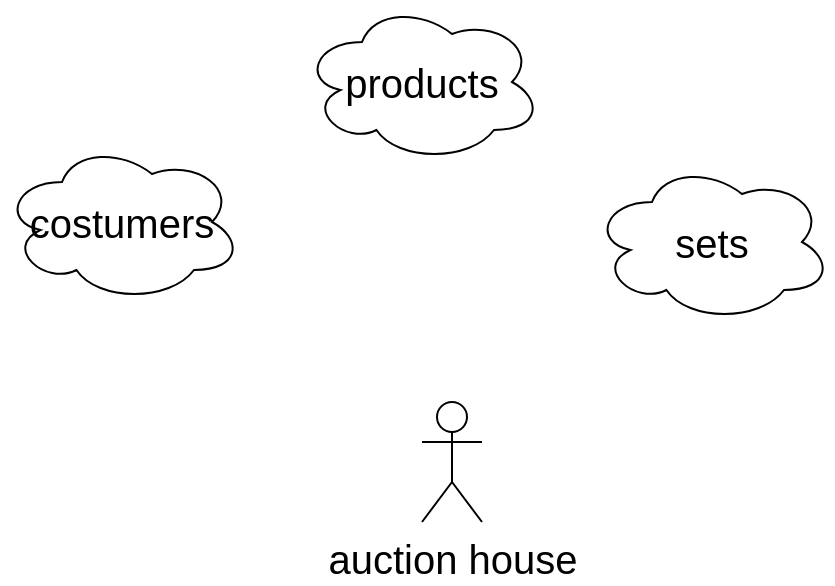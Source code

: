 <mxfile>
    <diagram id="ZfjnyQzhTISb4Hxpcegb" name="Page-1">
        <mxGraphModel dx="1356" dy="706" grid="1" gridSize="10" guides="1" tooltips="1" connect="1" arrows="1" fold="1" page="1" pageScale="1" pageWidth="1169" pageHeight="827" math="0" shadow="0">
            <root>
                <mxCell id="0"/>
                <mxCell id="1" parent="0"/>
                <mxCell id="2" value="&lt;font face=&quot;Helvetica&quot;&gt;auction house&lt;/font&gt;" style="shape=umlActor;verticalLabelPosition=bottom;verticalAlign=top;html=1;outlineConnect=0;sketch=0;hachureGap=4;fontFamily=Architects Daughter;fontSource=https%3A%2F%2Ffonts.googleapis.com%2Fcss%3Ffamily%3DArchitects%2BDaughter;fontSize=20;" vertex="1" parent="1">
                    <mxGeometry x="500" y="320" width="30" height="60" as="geometry"/>
                </mxCell>
                <mxCell id="5" value="costumers" style="ellipse;shape=cloud;whiteSpace=wrap;html=1;sketch=0;hachureGap=4;fontFamily=Helvetica;fontSize=20;" vertex="1" parent="1">
                    <mxGeometry x="290" y="190" width="120" height="80" as="geometry"/>
                </mxCell>
                <mxCell id="6" value="products" style="ellipse;shape=cloud;whiteSpace=wrap;html=1;sketch=0;hachureGap=4;fontFamily=Helvetica;fontSize=20;" vertex="1" parent="1">
                    <mxGeometry x="440" y="120" width="120" height="80" as="geometry"/>
                </mxCell>
                <mxCell id="7" value="sets" style="ellipse;shape=cloud;whiteSpace=wrap;html=1;sketch=0;hachureGap=4;fontFamily=Helvetica;fontSize=20;" vertex="1" parent="1">
                    <mxGeometry x="585" y="200" width="120" height="80" as="geometry"/>
                </mxCell>
            </root>
        </mxGraphModel>
    </diagram>
    <diagram name="Page-2" id="SME5IUtqMUXnR7aC6qNn">
        <mxGraphModel dx="2260" dy="1177" grid="1" gridSize="10" guides="1" tooltips="1" connect="1" arrows="1" fold="1" page="1" pageScale="1" pageWidth="1169" pageHeight="827" math="0" shadow="0">
            <root>
                <mxCell id="RscphuCKY3G0OUJsY7J--0"/>
                <mxCell id="RscphuCKY3G0OUJsY7J--1" parent="RscphuCKY3G0OUJsY7J--0"/>
                <mxCell id="RscphuCKY3G0OUJsY7J--21" value="" style="edgeStyle=none;curved=1;rounded=0;sketch=0;hachureGap=4;orthogonalLoop=1;jettySize=auto;html=1;fontFamily=Helvetica;fontSize=16;endArrow=none;endFill=0;startSize=14;endSize=14;sourcePerimeterSpacing=8;targetPerimeterSpacing=8;" edge="1" parent="RscphuCKY3G0OUJsY7J--1" source="RscphuCKY3G0OUJsY7J--6" target="RscphuCKY3G0OUJsY7J--16">
                    <mxGeometry relative="1" as="geometry"/>
                </mxCell>
                <mxCell id="RscphuCKY3G0OUJsY7J--25" style="edgeStyle=none;curved=1;rounded=0;sketch=0;hachureGap=4;orthogonalLoop=1;jettySize=auto;html=1;exitX=1;exitY=0.5;exitDx=0;exitDy=0;fontFamily=Helvetica;fontSize=16;endArrow=none;endFill=0;startSize=14;endSize=14;sourcePerimeterSpacing=8;targetPerimeterSpacing=8;" edge="1" parent="RscphuCKY3G0OUJsY7J--1" source="RscphuCKY3G0OUJsY7J--6" target="RscphuCKY3G0OUJsY7J--24">
                    <mxGeometry relative="1" as="geometry"/>
                </mxCell>
                <mxCell id="RscphuCKY3G0OUJsY7J--6" value="Products" style="rounded=1;whiteSpace=wrap;html=1;sketch=0;hachureGap=4;fontFamily=Helvetica;fontSize=20;" vertex="1" parent="RscphuCKY3G0OUJsY7J--1">
                    <mxGeometry x="890" y="384" width="120" height="60" as="geometry"/>
                </mxCell>
                <mxCell id="RscphuCKY3G0OUJsY7J--38" style="edgeStyle=none;curved=1;rounded=0;sketch=0;hachureGap=4;orthogonalLoop=1;jettySize=auto;html=1;exitX=1;exitY=0.5;exitDx=0;exitDy=0;fontFamily=Helvetica;fontSize=16;endArrow=none;endFill=0;startSize=14;endSize=14;sourcePerimeterSpacing=8;targetPerimeterSpacing=8;" edge="1" parent="RscphuCKY3G0OUJsY7J--1" source="RscphuCKY3G0OUJsY7J--7" target="RscphuCKY3G0OUJsY7J--34">
                    <mxGeometry relative="1" as="geometry"/>
                </mxCell>
                <mxCell id="RscphuCKY3G0OUJsY7J--7" value="costumers" style="rounded=1;whiteSpace=wrap;html=1;sketch=0;hachureGap=4;fontFamily=Helvetica;fontSize=20;" vertex="1" parent="RscphuCKY3G0OUJsY7J--1">
                    <mxGeometry x="100" y="380" width="120" height="60" as="geometry"/>
                </mxCell>
                <mxCell id="RscphuCKY3G0OUJsY7J--37" style="edgeStyle=none;curved=1;rounded=0;sketch=0;hachureGap=4;orthogonalLoop=1;jettySize=auto;html=1;exitX=1;exitY=0.75;exitDx=0;exitDy=0;fontFamily=Helvetica;fontSize=16;endArrow=none;endFill=0;startSize=14;endSize=14;sourcePerimeterSpacing=8;targetPerimeterSpacing=8;" edge="1" parent="RscphuCKY3G0OUJsY7J--1" source="RscphuCKY3G0OUJsY7J--8">
                    <mxGeometry relative="1" as="geometry">
                        <mxPoint x="582.0" y="413.0" as="targetPoint"/>
                    </mxGeometry>
                </mxCell>
                <mxCell id="RscphuCKY3G0OUJsY7J--40" style="edgeStyle=none;curved=1;rounded=0;sketch=0;hachureGap=4;orthogonalLoop=1;jettySize=auto;html=1;exitX=1;exitY=0.5;exitDx=0;exitDy=0;fontFamily=Helvetica;fontSize=16;endArrow=none;endFill=0;startSize=14;endSize=14;sourcePerimeterSpacing=8;targetPerimeterSpacing=8;" edge="1" parent="RscphuCKY3G0OUJsY7J--1" source="RscphuCKY3G0OUJsY7J--8" target="RscphuCKY3G0OUJsY7J--24">
                    <mxGeometry relative="1" as="geometry"/>
                </mxCell>
                <mxCell id="RscphuCKY3G0OUJsY7J--8" value="sets" style="rounded=1;whiteSpace=wrap;html=1;sketch=0;hachureGap=4;fontFamily=Helvetica;fontSize=20;" vertex="1" parent="RscphuCKY3G0OUJsY7J--1">
                    <mxGeometry x="510" y="380" width="120" height="60" as="geometry"/>
                </mxCell>
                <mxCell id="RscphuCKY3G0OUJsY7J--27" style="edgeStyle=none;curved=1;rounded=0;sketch=0;hachureGap=4;orthogonalLoop=1;jettySize=auto;html=1;exitX=0.5;exitY=1;exitDx=0;exitDy=0;entryX=0.13;entryY=0.044;entryDx=0;entryDy=0;entryPerimeter=0;fontFamily=Helvetica;fontSize=16;endArrow=none;endFill=0;startSize=14;endSize=14;sourcePerimeterSpacing=8;targetPerimeterSpacing=8;" edge="1" parent="RscphuCKY3G0OUJsY7J--1" source="RscphuCKY3G0OUJsY7J--9" target="RscphuCKY3G0OUJsY7J--8">
                    <mxGeometry relative="1" as="geometry"/>
                </mxCell>
                <mxCell id="RscphuCKY3G0OUJsY7J--28" style="edgeStyle=none;curved=1;rounded=0;sketch=0;hachureGap=4;orthogonalLoop=1;jettySize=auto;html=1;exitX=0.5;exitY=1;exitDx=0;exitDy=0;entryX=0.25;entryY=0;entryDx=0;entryDy=0;fontFamily=Helvetica;fontSize=16;endArrow=none;endFill=0;startSize=14;endSize=14;sourcePerimeterSpacing=8;targetPerimeterSpacing=8;" edge="1" parent="RscphuCKY3G0OUJsY7J--1" source="RscphuCKY3G0OUJsY7J--10" target="RscphuCKY3G0OUJsY7J--8">
                    <mxGeometry relative="1" as="geometry"/>
                </mxCell>
                <mxCell id="RscphuCKY3G0OUJsY7J--10" value="&lt;font style=&quot;font-size: 16px&quot;&gt;catalog_num&lt;/font&gt;" style="ellipse;whiteSpace=wrap;html=1;sketch=0;hachureGap=4;fontFamily=Helvetica;fontSize=20;" vertex="1" parent="RscphuCKY3G0OUJsY7J--1">
                    <mxGeometry x="440" y="230" width="110" height="40" as="geometry"/>
                </mxCell>
                <mxCell id="RscphuCKY3G0OUJsY7J--32" style="edgeStyle=none;curved=1;rounded=0;sketch=0;hachureGap=4;orthogonalLoop=1;jettySize=auto;html=1;exitX=0;exitY=1;exitDx=0;exitDy=0;fontFamily=Helvetica;fontSize=16;endArrow=none;endFill=0;startSize=14;endSize=14;sourcePerimeterSpacing=8;targetPerimeterSpacing=8;" edge="1" parent="RscphuCKY3G0OUJsY7J--1" source="RscphuCKY3G0OUJsY7J--11" target="RscphuCKY3G0OUJsY7J--8">
                    <mxGeometry relative="1" as="geometry"/>
                </mxCell>
                <mxCell id="RscphuCKY3G0OUJsY7J--11" value="&lt;font style=&quot;font-size: 16px&quot;&gt;start_price&lt;/font&gt;" style="ellipse;whiteSpace=wrap;html=1;sketch=0;hachureGap=4;fontFamily=Helvetica;fontSize=20;" vertex="1" parent="RscphuCKY3G0OUJsY7J--1">
                    <mxGeometry x="650" y="250" width="90" height="40" as="geometry"/>
                </mxCell>
                <mxCell id="RscphuCKY3G0OUJsY7J--29" style="edgeStyle=none;curved=1;rounded=0;sketch=0;hachureGap=4;orthogonalLoop=1;jettySize=auto;html=1;exitX=0;exitY=1;exitDx=0;exitDy=0;entryX=1;entryY=0.5;entryDx=0;entryDy=0;fontFamily=Helvetica;fontSize=16;endArrow=none;endFill=0;startSize=14;endSize=14;sourcePerimeterSpacing=8;targetPerimeterSpacing=8;" edge="1" parent="RscphuCKY3G0OUJsY7J--1" source="RscphuCKY3G0OUJsY7J--12" target="RscphuCKY3G0OUJsY7J--8">
                    <mxGeometry relative="1" as="geometry"/>
                </mxCell>
                <mxCell id="RscphuCKY3G0OUJsY7J--12" value="&lt;font style=&quot;font-size: 16px&quot;&gt;highest_bid&lt;/font&gt;&lt;span style=&quot;color: rgba(0 , 0 , 0 , 0) ; font-family: monospace ; font-size: 0px&quot;&gt;%3CmxGraphModel%3E%3Croot%3E%3CmxCell%20id%3D%220%22%2F%3E%3CmxCell%20id%3D%221%22%20parent%3D%220%22%2F%3E%3CmxCell%20id%3D%222%22%20value%3D%22%26lt%3Bfont%20style%3D%26quot%3Bfont-size%3A%2016px%26quot%3B%26gt%3Bset_id%26lt%3B%2Ffont%26gt%3B%22%20style%3D%22ellipse%3BwhiteSpace%3Dwrap%3Bhtml%3D1%3Bsketch%3D0%3BhachureGap%3D4%3BfontFamily%3DHelvetica%3BfontSize%3D20%3B%22%20vertex%3D%221%22%20parent%3D%221%22%3E%3CmxGeometry%20x%3D%22680%22%20y%3D%2270%22%20width%3D%2290%22%20height%3D%2240%22%20as%3D%22geometry%22%2F%3E%3C%2FmxCell%3E%3C%2Froot%3E%3C%2FmxGraphModel%3E&lt;/span&gt;" style="ellipse;whiteSpace=wrap;html=1;sketch=0;hachureGap=4;fontFamily=Helvetica;fontSize=20;" vertex="1" parent="RscphuCKY3G0OUJsY7J--1">
                    <mxGeometry x="660" y="310" width="90" height="40" as="geometry"/>
                </mxCell>
                <mxCell id="RscphuCKY3G0OUJsY7J--33" style="edgeStyle=none;curved=1;rounded=0;sketch=0;hachureGap=4;orthogonalLoop=1;jettySize=auto;html=1;exitX=0;exitY=0;exitDx=0;exitDy=0;entryX=0.5;entryY=0;entryDx=0;entryDy=0;fontFamily=Helvetica;fontSize=16;endArrow=none;endFill=0;startSize=14;endSize=14;sourcePerimeterSpacing=8;targetPerimeterSpacing=8;" edge="1" parent="RscphuCKY3G0OUJsY7J--1" source="RscphuCKY3G0OUJsY7J--13" target="RscphuCKY3G0OUJsY7J--8">
                    <mxGeometry relative="1" as="geometry"/>
                </mxCell>
                <mxCell id="RscphuCKY3G0OUJsY7J--13" value="&lt;font style=&quot;font-size: 16px&quot;&gt;remain_time&lt;/font&gt;" style="ellipse;whiteSpace=wrap;html=1;sketch=0;hachureGap=4;fontFamily=Helvetica;fontSize=20;" vertex="1" parent="RscphuCKY3G0OUJsY7J--1">
                    <mxGeometry x="570" y="220" width="90" height="40" as="geometry"/>
                </mxCell>
                <mxCell id="RscphuCKY3G0OUJsY7J--22" style="edgeStyle=none;curved=1;rounded=0;sketch=0;hachureGap=4;orthogonalLoop=1;jettySize=auto;html=1;exitX=0.5;exitY=1;exitDx=0;exitDy=0;fontFamily=Helvetica;fontSize=16;endArrow=none;endFill=0;startSize=14;endSize=14;sourcePerimeterSpacing=8;targetPerimeterSpacing=8;" edge="1" parent="RscphuCKY3G0OUJsY7J--1" source="RscphuCKY3G0OUJsY7J--14" target="RscphuCKY3G0OUJsY7J--6">
                    <mxGeometry relative="1" as="geometry"/>
                </mxCell>
                <mxCell id="RscphuCKY3G0OUJsY7J--14" value="&lt;font style=&quot;font-size: 16px&quot;&gt;product_id&lt;/font&gt;" style="ellipse;whiteSpace=wrap;html=1;sketch=0;hachureGap=4;fontFamily=Helvetica;fontSize=20;" vertex="1" parent="RscphuCKY3G0OUJsY7J--1">
                    <mxGeometry x="780" y="140" width="90" height="40" as="geometry"/>
                </mxCell>
                <mxCell id="RscphuCKY3G0OUJsY7J--23" style="edgeStyle=none;curved=1;rounded=0;sketch=0;hachureGap=4;orthogonalLoop=1;jettySize=auto;html=1;exitX=0.5;exitY=1;exitDx=0;exitDy=0;fontFamily=Helvetica;fontSize=16;endArrow=none;endFill=0;startSize=14;endSize=14;sourcePerimeterSpacing=8;targetPerimeterSpacing=8;" edge="1" parent="RscphuCKY3G0OUJsY7J--1" source="RscphuCKY3G0OUJsY7J--15" target="RscphuCKY3G0OUJsY7J--6">
                    <mxGeometry relative="1" as="geometry"/>
                </mxCell>
                <mxCell id="RscphuCKY3G0OUJsY7J--15" value="&lt;font style=&quot;font-size: 16px&quot;&gt;code&lt;/font&gt;" style="ellipse;whiteSpace=wrap;html=1;sketch=0;hachureGap=4;fontFamily=Helvetica;fontSize=20;" vertex="1" parent="RscphuCKY3G0OUJsY7J--1">
                    <mxGeometry x="1010" y="210" width="90" height="40" as="geometry"/>
                </mxCell>
                <mxCell id="RscphuCKY3G0OUJsY7J--16" value="&lt;font style=&quot;font-size: 16px&quot;&gt;photo&lt;/font&gt;" style="ellipse;whiteSpace=wrap;html=1;sketch=0;hachureGap=4;fontFamily=Helvetica;fontSize=20;" vertex="1" parent="RscphuCKY3G0OUJsY7J--1">
                    <mxGeometry x="860" y="200" width="90" height="40" as="geometry"/>
                </mxCell>
                <mxCell id="RscphuCKY3G0OUJsY7J--20" style="edgeStyle=none;curved=1;rounded=0;sketch=0;hachureGap=4;orthogonalLoop=1;jettySize=auto;html=1;exitX=0;exitY=1;exitDx=0;exitDy=0;fontFamily=Helvetica;fontSize=16;endArrow=none;startSize=14;endSize=14;sourcePerimeterSpacing=8;targetPerimeterSpacing=8;endFill=0;" edge="1" parent="RscphuCKY3G0OUJsY7J--1" source="RscphuCKY3G0OUJsY7J--17" target="RscphuCKY3G0OUJsY7J--6">
                    <mxGeometry relative="1" as="geometry"/>
                </mxCell>
                <mxCell id="RscphuCKY3G0OUJsY7J--17" value="&lt;font style=&quot;font-size: 16px&quot;&gt;description&lt;/font&gt;" style="ellipse;whiteSpace=wrap;html=1;sketch=0;hachureGap=4;fontFamily=Helvetica;fontSize=20;" vertex="1" parent="RscphuCKY3G0OUJsY7J--1">
                    <mxGeometry x="940" y="240" width="90" height="40" as="geometry"/>
                </mxCell>
                <mxCell id="RscphuCKY3G0OUJsY7J--24" value="contain" style="rhombus;whiteSpace=wrap;html=1;sketch=0;hachureGap=4;fontFamily=Helvetica;fontSize=16;" vertex="1" parent="RscphuCKY3G0OUJsY7J--1">
                    <mxGeometry x="740" y="370" width="80" height="80" as="geometry"/>
                </mxCell>
                <mxCell id="RscphuCKY3G0OUJsY7J--31" style="edgeStyle=none;curved=1;rounded=0;sketch=0;hachureGap=4;orthogonalLoop=1;jettySize=auto;html=1;exitX=1;exitY=0;exitDx=0;exitDy=0;fontFamily=Helvetica;fontSize=16;endArrow=none;endFill=0;startSize=14;endSize=14;sourcePerimeterSpacing=8;targetPerimeterSpacing=8;" edge="1" parent="RscphuCKY3G0OUJsY7J--1" source="RscphuCKY3G0OUJsY7J--30" target="RscphuCKY3G0OUJsY7J--6">
                    <mxGeometry relative="1" as="geometry"/>
                </mxCell>
                <mxCell id="RscphuCKY3G0OUJsY7J--30" value="&lt;font style=&quot;font-size: 16px&quot;&gt;fk_set_id&lt;/font&gt;" style="ellipse;whiteSpace=wrap;html=1;sketch=0;hachureGap=4;fontFamily=Helvetica;fontSize=20;" vertex="1" parent="RscphuCKY3G0OUJsY7J--1">
                    <mxGeometry x="770" y="260" width="90" height="40" as="geometry"/>
                </mxCell>
                <mxCell id="RscphuCKY3G0OUJsY7J--39" style="edgeStyle=none;curved=1;rounded=0;sketch=0;hachureGap=4;orthogonalLoop=1;jettySize=auto;html=1;exitX=1;exitY=0.5;exitDx=0;exitDy=0;fontFamily=Helvetica;fontSize=16;endArrow=none;endFill=0;startSize=14;endSize=14;sourcePerimeterSpacing=8;targetPerimeterSpacing=8;" edge="1" parent="RscphuCKY3G0OUJsY7J--1" source="RscphuCKY3G0OUJsY7J--34" target="RscphuCKY3G0OUJsY7J--8">
                    <mxGeometry relative="1" as="geometry"/>
                </mxCell>
                <mxCell id="RscphuCKY3G0OUJsY7J--34" value="bid" style="rhombus;whiteSpace=wrap;html=1;sketch=0;hachureGap=4;fontFamily=Helvetica;fontSize=16;" vertex="1" parent="RscphuCKY3G0OUJsY7J--1">
                    <mxGeometry x="300" y="370" width="80" height="80" as="geometry"/>
                </mxCell>
                <mxCell id="RscphuCKY3G0OUJsY7J--9" value="&lt;font style=&quot;font-size: 16px&quot;&gt;set_id&lt;/font&gt;" style="ellipse;whiteSpace=wrap;html=1;sketch=0;hachureGap=4;fontFamily=Helvetica;fontSize=20;" vertex="1" parent="RscphuCKY3G0OUJsY7J--1">
                    <mxGeometry x="410" y="280" width="90" height="40" as="geometry"/>
                </mxCell>
                <mxCell id="RscphuCKY3G0OUJsY7J--46" style="edgeStyle=none;curved=1;rounded=0;sketch=0;hachureGap=4;orthogonalLoop=1;jettySize=auto;html=1;exitX=0.5;exitY=1;exitDx=0;exitDy=0;entryX=0;entryY=0.25;entryDx=0;entryDy=0;fontFamily=Helvetica;fontSize=16;endArrow=none;endFill=0;startSize=14;endSize=14;sourcePerimeterSpacing=8;targetPerimeterSpacing=8;" edge="1" parent="RscphuCKY3G0OUJsY7J--1" source="RscphuCKY3G0OUJsY7J--41" target="RscphuCKY3G0OUJsY7J--7">
                    <mxGeometry relative="1" as="geometry"/>
                </mxCell>
                <mxCell id="RscphuCKY3G0OUJsY7J--41" value="&lt;font style=&quot;font-size: 16px&quot;&gt;user_name&lt;/font&gt;" style="ellipse;whiteSpace=wrap;html=1;sketch=0;hachureGap=4;fontFamily=Helvetica;fontSize=20;" vertex="1" parent="RscphuCKY3G0OUJsY7J--1">
                    <mxGeometry x="10" y="280" width="90" height="40" as="geometry"/>
                </mxCell>
                <mxCell id="RscphuCKY3G0OUJsY7J--49" style="edgeStyle=none;curved=1;rounded=0;sketch=0;hachureGap=4;orthogonalLoop=1;jettySize=auto;html=1;exitX=0.5;exitY=1;exitDx=0;exitDy=0;fontFamily=Helvetica;fontSize=16;endArrow=none;endFill=0;startSize=14;endSize=14;sourcePerimeterSpacing=8;targetPerimeterSpacing=8;" edge="1" parent="RscphuCKY3G0OUJsY7J--1" source="RscphuCKY3G0OUJsY7J--42" target="RscphuCKY3G0OUJsY7J--7">
                    <mxGeometry relative="1" as="geometry"/>
                </mxCell>
                <mxCell id="RscphuCKY3G0OUJsY7J--42" value="&lt;font style=&quot;font-size: 16px&quot;&gt;password&lt;/font&gt;" style="ellipse;whiteSpace=wrap;html=1;sketch=0;hachureGap=4;fontFamily=Helvetica;fontSize=20;" vertex="1" parent="RscphuCKY3G0OUJsY7J--1">
                    <mxGeometry x="230" y="270" width="90" height="40" as="geometry"/>
                </mxCell>
                <mxCell id="RscphuCKY3G0OUJsY7J--47" style="edgeStyle=none;curved=1;rounded=0;sketch=0;hachureGap=4;orthogonalLoop=1;jettySize=auto;html=1;exitX=0.5;exitY=1;exitDx=0;exitDy=0;fontFamily=Helvetica;fontSize=16;endArrow=none;endFill=0;startSize=14;endSize=14;sourcePerimeterSpacing=8;targetPerimeterSpacing=8;" edge="1" parent="RscphuCKY3G0OUJsY7J--1" source="RscphuCKY3G0OUJsY7J--43" target="RscphuCKY3G0OUJsY7J--7">
                    <mxGeometry relative="1" as="geometry"/>
                </mxCell>
                <mxCell id="RscphuCKY3G0OUJsY7J--43" value="&lt;font style=&quot;font-size: 16px&quot;&gt;full_name&lt;/font&gt;" style="ellipse;whiteSpace=wrap;html=1;sketch=0;hachureGap=4;fontFamily=Helvetica;fontSize=20;" vertex="1" parent="RscphuCKY3G0OUJsY7J--1">
                    <mxGeometry x="70" y="210" width="90" height="40" as="geometry"/>
                </mxCell>
                <mxCell id="RscphuCKY3G0OUJsY7J--48" style="edgeStyle=none;curved=1;rounded=0;sketch=0;hachureGap=4;orthogonalLoop=1;jettySize=auto;html=1;exitX=0.5;exitY=1;exitDx=0;exitDy=0;fontFamily=Helvetica;fontSize=16;endArrow=none;endFill=0;startSize=14;endSize=14;sourcePerimeterSpacing=8;targetPerimeterSpacing=8;" edge="1" parent="RscphuCKY3G0OUJsY7J--1" source="RscphuCKY3G0OUJsY7J--44" target="RscphuCKY3G0OUJsY7J--7">
                    <mxGeometry relative="1" as="geometry"/>
                </mxCell>
                <mxCell id="RscphuCKY3G0OUJsY7J--44" value="&lt;font style=&quot;font-size: 16px&quot;&gt;email&lt;/font&gt;" style="ellipse;whiteSpace=wrap;html=1;sketch=0;hachureGap=4;fontFamily=Helvetica;fontSize=20;" vertex="1" parent="RscphuCKY3G0OUJsY7J--1">
                    <mxGeometry x="180" y="180" width="90" height="40" as="geometry"/>
                </mxCell>
                <mxCell id="RscphuCKY3G0OUJsY7J--52" style="edgeStyle=none;curved=1;rounded=0;sketch=0;hachureGap=4;orthogonalLoop=1;jettySize=auto;html=1;exitX=0.5;exitY=0;exitDx=0;exitDy=0;entryX=0.35;entryY=0.856;entryDx=0;entryDy=0;entryPerimeter=0;fontFamily=Helvetica;fontSize=16;endArrow=none;endFill=0;startSize=14;endSize=14;sourcePerimeterSpacing=8;targetPerimeterSpacing=8;" edge="1" parent="RscphuCKY3G0OUJsY7J--1" source="RscphuCKY3G0OUJsY7J--50" target="RscphuCKY3G0OUJsY7J--34">
                    <mxGeometry relative="1" as="geometry"/>
                </mxCell>
                <mxCell id="RscphuCKY3G0OUJsY7J--50" value="&lt;font style=&quot;font-size: 16px&quot;&gt;time&lt;/font&gt;" style="ellipse;whiteSpace=wrap;html=1;sketch=0;hachureGap=4;fontFamily=Helvetica;fontSize=20;" vertex="1" parent="RscphuCKY3G0OUJsY7J--1">
                    <mxGeometry x="210" y="530" width="90" height="40" as="geometry"/>
                </mxCell>
                <mxCell id="RscphuCKY3G0OUJsY7J--53" style="edgeStyle=none;curved=1;rounded=0;sketch=0;hachureGap=4;orthogonalLoop=1;jettySize=auto;html=1;exitX=0;exitY=0;exitDx=0;exitDy=0;entryX=0.65;entryY=0.894;entryDx=0;entryDy=0;entryPerimeter=0;fontFamily=Helvetica;fontSize=16;endArrow=none;endFill=0;startSize=14;endSize=14;sourcePerimeterSpacing=8;targetPerimeterSpacing=8;" edge="1" parent="RscphuCKY3G0OUJsY7J--1" source="RscphuCKY3G0OUJsY7J--51" target="RscphuCKY3G0OUJsY7J--34">
                    <mxGeometry relative="1" as="geometry"/>
                </mxCell>
                <mxCell id="RscphuCKY3G0OUJsY7J--51" value="&lt;font style=&quot;font-size: 16px&quot;&gt;amout&lt;/font&gt;" style="ellipse;whiteSpace=wrap;html=1;sketch=0;hachureGap=4;fontFamily=Helvetica;fontSize=20;" vertex="1" parent="RscphuCKY3G0OUJsY7J--1">
                    <mxGeometry x="350" y="590" width="90" height="40" as="geometry"/>
                </mxCell>
                <mxCell id="RscphuCKY3G0OUJsY7J--55" style="edgeStyle=none;curved=1;rounded=0;sketch=0;hachureGap=4;orthogonalLoop=1;jettySize=auto;html=1;exitX=0;exitY=0;exitDx=0;exitDy=0;entryX=1;entryY=1;entryDx=0;entryDy=0;fontFamily=Helvetica;fontSize=16;endArrow=none;endFill=0;startSize=14;endSize=14;sourcePerimeterSpacing=8;targetPerimeterSpacing=8;" edge="1" parent="RscphuCKY3G0OUJsY7J--1" source="RscphuCKY3G0OUJsY7J--54" target="RscphuCKY3G0OUJsY7J--34">
                    <mxGeometry relative="1" as="geometry"/>
                </mxCell>
                <mxCell id="RscphuCKY3G0OUJsY7J--54" value="&lt;font style=&quot;font-size: 16px&quot;&gt;date&lt;/font&gt;" style="ellipse;whiteSpace=wrap;html=1;sketch=0;hachureGap=4;fontFamily=Helvetica;fontSize=20;" vertex="1" parent="RscphuCKY3G0OUJsY7J--1">
                    <mxGeometry x="380" y="520" width="90" height="40" as="geometry"/>
                </mxCell>
                <mxCell id="OSvBTsWxMSVRVuEVbi9e-2" style="edgeStyle=none;curved=1;rounded=0;sketch=0;hachureGap=4;orthogonalLoop=1;jettySize=auto;html=1;exitX=0.5;exitY=0;exitDx=0;exitDy=0;entryX=0.5;entryY=1;entryDx=0;entryDy=0;fontFamily=Helvetica;fontSize=16;endArrow=none;endFill=0;startSize=14;endSize=14;sourcePerimeterSpacing=8;targetPerimeterSpacing=8;" edge="1" parent="RscphuCKY3G0OUJsY7J--1" source="OSvBTsWxMSVRVuEVbi9e-1" target="RscphuCKY3G0OUJsY7J--34">
                    <mxGeometry relative="1" as="geometry"/>
                </mxCell>
                <mxCell id="OSvBTsWxMSVRVuEVbi9e-1" value="&lt;font style=&quot;font-size: 16px&quot;&gt;fk_user_name&lt;/font&gt;" style="ellipse;whiteSpace=wrap;html=1;sketch=0;hachureGap=4;fontFamily=Helvetica;fontSize=20;" vertex="1" parent="RscphuCKY3G0OUJsY7J--1">
                    <mxGeometry x="230" y="590" width="120" height="50" as="geometry"/>
                </mxCell>
                <mxCell id="9xrygOpK9L4VDNy8X5oo-1" style="edgeStyle=none;curved=1;rounded=0;sketch=0;hachureGap=4;orthogonalLoop=1;jettySize=auto;html=1;exitX=0;exitY=0;exitDx=0;exitDy=0;entryX=1;entryY=1;entryDx=0;entryDy=0;fontFamily=Helvetica;fontSize=16;endArrow=none;endFill=0;startSize=14;endSize=14;sourcePerimeterSpacing=8;targetPerimeterSpacing=8;" edge="1" parent="RscphuCKY3G0OUJsY7J--1" source="9xrygOpK9L4VDNy8X5oo-0" target="RscphuCKY3G0OUJsY7J--34">
                    <mxGeometry relative="1" as="geometry"/>
                </mxCell>
                <mxCell id="9xrygOpK9L4VDNy8X5oo-0" value="&lt;font style=&quot;font-size: 16px&quot;&gt;bid_id&lt;/font&gt;" style="ellipse;whiteSpace=wrap;html=1;sketch=0;hachureGap=4;fontFamily=Helvetica;fontSize=20;" vertex="1" parent="RscphuCKY3G0OUJsY7J--1">
                    <mxGeometry x="390" y="460" width="90" height="40" as="geometry"/>
                </mxCell>
                <mxCell id="9xrygOpK9L4VDNy8X5oo-3" style="edgeStyle=none;curved=1;rounded=0;sketch=0;hachureGap=4;orthogonalLoop=1;jettySize=auto;html=1;exitX=0.5;exitY=1;exitDx=0;exitDy=0;fontFamily=Helvetica;fontSize=16;endArrow=none;endFill=0;startSize=14;endSize=14;sourcePerimeterSpacing=8;targetPerimeterSpacing=8;" edge="1" parent="RscphuCKY3G0OUJsY7J--1" source="9xrygOpK9L4VDNy8X5oo-2" target="RscphuCKY3G0OUJsY7J--8">
                    <mxGeometry relative="1" as="geometry"/>
                </mxCell>
                <mxCell id="9xrygOpK9L4VDNy8X5oo-2" value="&lt;font style=&quot;font-size: 16px&quot;&gt;fk_bid_id&lt;/font&gt;" style="ellipse;whiteSpace=wrap;html=1;sketch=0;hachureGap=4;fontFamily=Helvetica;fontSize=20;" vertex="1" parent="RscphuCKY3G0OUJsY7J--1">
                    <mxGeometry x="510" y="150" width="90" height="40" as="geometry"/>
                </mxCell>
            </root>
        </mxGraphModel>
    </diagram>
    <diagram name="Page-3" id="iGuUWLjbnobqg8wYk0Ha">
        <mxGraphModel dx="1937" dy="1009" grid="1" gridSize="10" guides="1" tooltips="1" connect="1" arrows="1" fold="1" page="1" pageScale="1" pageWidth="1169" pageHeight="827" math="0" shadow="0">
            <root>
                <mxCell id="3NzyjPuKW1X9dIUBAxF9-0"/>
                <mxCell id="3NzyjPuKW1X9dIUBAxF9-1" parent="3NzyjPuKW1X9dIUBAxF9-0"/>
                <mxCell id="3NzyjPuKW1X9dIUBAxF9-46" value="Costumer" style="swimlane;fontStyle=0;childLayout=stackLayout;horizontal=1;startSize=26;fillColor=none;horizontalStack=0;resizeParent=1;resizeParentMax=0;resizeLast=0;collapsible=1;marginBottom=0;sketch=0;hachureGap=4;fontFamily=Helvetica;fontSize=16;" vertex="1" parent="3NzyjPuKW1X9dIUBAxF9-1">
                    <mxGeometry x="40" y="80" width="180" height="130" as="geometry"/>
                </mxCell>
                <mxCell id="3NzyjPuKW1X9dIUBAxF9-47" value="user_name: varchar" style="text;strokeColor=none;fillColor=none;align=left;verticalAlign=top;spacingLeft=4;spacingRight=4;overflow=hidden;rotatable=0;points=[[0,0.5],[1,0.5]];portConstraint=eastwest;sketch=0;hachureGap=4;fontFamily=Helvetica;fontSize=16;" vertex="1" parent="3NzyjPuKW1X9dIUBAxF9-46">
                    <mxGeometry y="26" width="180" height="26" as="geometry"/>
                </mxCell>
                <mxCell id="3NzyjPuKW1X9dIUBAxF9-48" value="full_name: varchar" style="text;strokeColor=none;fillColor=none;align=left;verticalAlign=top;spacingLeft=4;spacingRight=4;overflow=hidden;rotatable=0;points=[[0,0.5],[1,0.5]];portConstraint=eastwest;sketch=0;hachureGap=4;fontFamily=Helvetica;fontSize=16;" vertex="1" parent="3NzyjPuKW1X9dIUBAxF9-46">
                    <mxGeometry y="52" width="180" height="26" as="geometry"/>
                </mxCell>
                <mxCell id="oZ7KrvOF0Jxqk-E3nm38-0" value="email: varchar" style="text;strokeColor=none;fillColor=none;align=left;verticalAlign=top;spacingLeft=4;spacingRight=4;overflow=hidden;rotatable=0;points=[[0,0.5],[1,0.5]];portConstraint=eastwest;sketch=0;hachureGap=4;fontFamily=Helvetica;fontSize=16;" vertex="1" parent="3NzyjPuKW1X9dIUBAxF9-46">
                    <mxGeometry y="78" width="180" height="26" as="geometry"/>
                </mxCell>
                <mxCell id="3NzyjPuKW1X9dIUBAxF9-49" value="password: varchar" style="text;strokeColor=none;fillColor=none;align=left;verticalAlign=top;spacingLeft=4;spacingRight=4;overflow=hidden;rotatable=0;points=[[0,0.5],[1,0.5]];portConstraint=eastwest;sketch=0;hachureGap=4;fontFamily=Helvetica;fontSize=16;" vertex="1" parent="3NzyjPuKW1X9dIUBAxF9-46">
                    <mxGeometry y="104" width="180" height="26" as="geometry"/>
                </mxCell>
                <mxCell id="7OghXqPVF0T09lBTqArd-0" value="bid" style="swimlane;fontStyle=0;childLayout=stackLayout;horizontal=1;startSize=26;fillColor=none;horizontalStack=0;resizeParent=1;resizeParentMax=0;resizeLast=0;collapsible=1;marginBottom=0;sketch=0;hachureGap=4;fontFamily=Helvetica;fontSize=16;" vertex="1" parent="3NzyjPuKW1X9dIUBAxF9-1">
                    <mxGeometry x="300" y="80" width="180" height="156" as="geometry"/>
                </mxCell>
                <mxCell id="7OghXqPVF0T09lBTqArd-1" value="fk_user_name" style="text;strokeColor=none;fillColor=none;align=left;verticalAlign=top;spacingLeft=4;spacingRight=4;overflow=hidden;rotatable=0;points=[[0,0.5],[1,0.5]];portConstraint=eastwest;sketch=0;hachureGap=4;fontFamily=Helvetica;fontSize=16;" vertex="1" parent="7OghXqPVF0T09lBTqArd-0">
                    <mxGeometry y="26" width="180" height="26" as="geometry"/>
                </mxCell>
                <mxCell id="4NEnzA8UyPoNcoZA-XTw-1" value="bid_id: int" style="text;strokeColor=none;fillColor=none;align=left;verticalAlign=top;spacingLeft=4;spacingRight=4;overflow=hidden;rotatable=0;points=[[0,0.5],[1,0.5]];portConstraint=eastwest;sketch=0;hachureGap=4;fontFamily=Helvetica;fontSize=16;" vertex="1" parent="7OghXqPVF0T09lBTqArd-0">
                    <mxGeometry y="52" width="180" height="26" as="geometry"/>
                </mxCell>
                <mxCell id="7OghXqPVF0T09lBTqArd-2" value="date: int" style="text;strokeColor=none;fillColor=none;align=left;verticalAlign=top;spacingLeft=4;spacingRight=4;overflow=hidden;rotatable=0;points=[[0,0.5],[1,0.5]];portConstraint=eastwest;sketch=0;hachureGap=4;fontFamily=Helvetica;fontSize=16;" vertex="1" parent="7OghXqPVF0T09lBTqArd-0">
                    <mxGeometry y="78" width="180" height="26" as="geometry"/>
                </mxCell>
                <mxCell id="KERMfHRi8yI3lTSMwsH7-0" value="time: int" style="text;strokeColor=none;fillColor=none;align=left;verticalAlign=top;spacingLeft=4;spacingRight=4;overflow=hidden;rotatable=0;points=[[0,0.5],[1,0.5]];portConstraint=eastwest;sketch=0;hachureGap=4;fontFamily=Helvetica;fontSize=16;" vertex="1" parent="7OghXqPVF0T09lBTqArd-0">
                    <mxGeometry y="104" width="180" height="26" as="geometry"/>
                </mxCell>
                <mxCell id="7OghXqPVF0T09lBTqArd-3" value="amout: int" style="text;strokeColor=none;fillColor=none;align=left;verticalAlign=top;spacingLeft=4;spacingRight=4;overflow=hidden;rotatable=0;points=[[0,0.5],[1,0.5]];portConstraint=eastwest;sketch=0;hachureGap=4;fontFamily=Helvetica;fontSize=16;" vertex="1" parent="7OghXqPVF0T09lBTqArd-0">
                    <mxGeometry y="130" width="180" height="26" as="geometry"/>
                </mxCell>
                <mxCell id="CaMa_WwWMw2Uyb9_1pN5-0" style="edgeStyle=none;curved=1;rounded=0;sketch=0;hachureGap=4;orthogonalLoop=1;jettySize=auto;html=1;exitX=1;exitY=0.5;exitDx=0;exitDy=0;entryX=0;entryY=0.5;entryDx=0;entryDy=0;fontFamily=Helvetica;fontSize=16;endArrow=none;endFill=0;startSize=14;endSize=14;sourcePerimeterSpacing=8;targetPerimeterSpacing=8;" edge="1" parent="3NzyjPuKW1X9dIUBAxF9-1" source="3NzyjPuKW1X9dIUBAxF9-47" target="7OghXqPVF0T09lBTqArd-1">
                    <mxGeometry relative="1" as="geometry"/>
                </mxCell>
                <mxCell id="CaMa_WwWMw2Uyb9_1pN5-1" value="sets" style="swimlane;fontStyle=0;childLayout=stackLayout;horizontal=1;startSize=26;fillColor=none;horizontalStack=0;resizeParent=1;resizeParentMax=0;resizeLast=0;collapsible=1;marginBottom=0;sketch=0;hachureGap=4;fontFamily=Helvetica;fontSize=16;" vertex="1" parent="3NzyjPuKW1X9dIUBAxF9-1">
                    <mxGeometry x="550" y="80" width="180" height="182" as="geometry"/>
                </mxCell>
                <mxCell id="CaMa_WwWMw2Uyb9_1pN5-2" value="set_id: int" style="text;strokeColor=none;fillColor=none;align=left;verticalAlign=top;spacingLeft=4;spacingRight=4;overflow=hidden;rotatable=0;points=[[0,0.5],[1,0.5]];portConstraint=eastwest;sketch=0;hachureGap=4;fontFamily=Helvetica;fontSize=16;" vertex="1" parent="CaMa_WwWMw2Uyb9_1pN5-1">
                    <mxGeometry y="26" width="180" height="26" as="geometry"/>
                </mxCell>
                <mxCell id="6LQVt4DS2jDHDzWdBaIN-0" value="start_price: int" style="text;strokeColor=none;fillColor=none;align=left;verticalAlign=top;spacingLeft=4;spacingRight=4;overflow=hidden;rotatable=0;points=[[0,0.5],[1,0.5]];portConstraint=eastwest;sketch=0;hachureGap=4;fontFamily=Helvetica;fontSize=16;" vertex="1" parent="CaMa_WwWMw2Uyb9_1pN5-1">
                    <mxGeometry y="52" width="180" height="26" as="geometry"/>
                </mxCell>
                <mxCell id="4iZfv8IeO4RRvSGCK99p-0" value="highest_bid: int" style="text;strokeColor=none;fillColor=none;align=left;verticalAlign=top;spacingLeft=4;spacingRight=4;overflow=hidden;rotatable=0;points=[[0,0.5],[1,0.5]];portConstraint=eastwest;sketch=0;hachureGap=4;fontFamily=Helvetica;fontSize=16;" vertex="1" parent="CaMa_WwWMw2Uyb9_1pN5-1">
                    <mxGeometry y="78" width="180" height="26" as="geometry"/>
                </mxCell>
                <mxCell id="CaMa_WwWMw2Uyb9_1pN5-3" value="remain_time: int" style="text;strokeColor=none;fillColor=none;align=left;verticalAlign=top;spacingLeft=4;spacingRight=4;overflow=hidden;rotatable=0;points=[[0,0.5],[1,0.5]];portConstraint=eastwest;sketch=0;hachureGap=4;fontFamily=Helvetica;fontSize=16;" vertex="1" parent="CaMa_WwWMw2Uyb9_1pN5-1">
                    <mxGeometry y="104" width="180" height="26" as="geometry"/>
                </mxCell>
                <mxCell id="CaMa_WwWMw2Uyb9_1pN5-4" value="catalog_num: int" style="text;strokeColor=none;fillColor=none;align=left;verticalAlign=top;spacingLeft=4;spacingRight=4;overflow=hidden;rotatable=0;points=[[0,0.5],[1,0.5]];portConstraint=eastwest;sketch=0;hachureGap=4;fontFamily=Helvetica;fontSize=16;" vertex="1" parent="CaMa_WwWMw2Uyb9_1pN5-1">
                    <mxGeometry y="130" width="180" height="26" as="geometry"/>
                </mxCell>
                <mxCell id="7OghXqPVF0T09lBTqArd-4" value="fk_bid_id: int" style="text;strokeColor=none;fillColor=none;align=left;verticalAlign=top;spacingLeft=4;spacingRight=4;overflow=hidden;rotatable=0;points=[[0,0.5],[1,0.5]];portConstraint=eastwest;sketch=0;hachureGap=4;fontFamily=Helvetica;fontSize=16;" vertex="1" parent="CaMa_WwWMw2Uyb9_1pN5-1">
                    <mxGeometry y="156" width="180" height="26" as="geometry"/>
                </mxCell>
                <mxCell id="4iZfv8IeO4RRvSGCK99p-1" style="edgeStyle=orthogonalEdgeStyle;rounded=0;sketch=0;hachureGap=4;orthogonalLoop=1;jettySize=auto;html=1;exitX=1;exitY=0.5;exitDx=0;exitDy=0;entryX=0;entryY=0.5;entryDx=0;entryDy=0;fontFamily=Helvetica;fontSize=16;endArrow=none;endFill=0;startSize=14;endSize=14;sourcePerimeterSpacing=8;targetPerimeterSpacing=8;" edge="1" parent="3NzyjPuKW1X9dIUBAxF9-1" source="4NEnzA8UyPoNcoZA-XTw-1" target="7OghXqPVF0T09lBTqArd-4">
                    <mxGeometry relative="1" as="geometry"/>
                </mxCell>
                <mxCell id="4iZfv8IeO4RRvSGCK99p-2" value="product" style="swimlane;fontStyle=0;childLayout=stackLayout;horizontal=1;startSize=26;fillColor=none;horizontalStack=0;resizeParent=1;resizeParentMax=0;resizeLast=0;collapsible=1;marginBottom=0;sketch=0;hachureGap=4;fontFamily=Helvetica;fontSize=16;" vertex="1" parent="3NzyjPuKW1X9dIUBAxF9-1">
                    <mxGeometry x="870" y="80" width="180" height="156" as="geometry"/>
                </mxCell>
                <mxCell id="4iZfv8IeO4RRvSGCK99p-3" value="product_id: int" style="text;strokeColor=none;fillColor=none;align=left;verticalAlign=top;spacingLeft=4;spacingRight=4;overflow=hidden;rotatable=0;points=[[0,0.5],[1,0.5]];portConstraint=eastwest;sketch=0;hachureGap=4;fontFamily=Helvetica;fontSize=16;" vertex="1" parent="4iZfv8IeO4RRvSGCK99p-2">
                    <mxGeometry y="26" width="180" height="26" as="geometry"/>
                </mxCell>
                <mxCell id="4iZfv8IeO4RRvSGCK99p-4" value="photo: varchar" style="text;strokeColor=none;fillColor=none;align=left;verticalAlign=top;spacingLeft=4;spacingRight=4;overflow=hidden;rotatable=0;points=[[0,0.5],[1,0.5]];portConstraint=eastwest;sketch=0;hachureGap=4;fontFamily=Helvetica;fontSize=16;" vertex="1" parent="4iZfv8IeO4RRvSGCK99p-2">
                    <mxGeometry y="52" width="180" height="26" as="geometry"/>
                </mxCell>
                <mxCell id="4iZfv8IeO4RRvSGCK99p-5" value="description: varchar" style="text;strokeColor=none;fillColor=none;align=left;verticalAlign=top;spacingLeft=4;spacingRight=4;overflow=hidden;rotatable=0;points=[[0,0.5],[1,0.5]];portConstraint=eastwest;sketch=0;hachureGap=4;fontFamily=Helvetica;fontSize=16;" vertex="1" parent="4iZfv8IeO4RRvSGCK99p-2">
                    <mxGeometry y="78" width="180" height="26" as="geometry"/>
                </mxCell>
                <mxCell id="4iZfv8IeO4RRvSGCK99p-6" value="code: int" style="text;strokeColor=none;fillColor=none;align=left;verticalAlign=top;spacingLeft=4;spacingRight=4;overflow=hidden;rotatable=0;points=[[0,0.5],[1,0.5]];portConstraint=eastwest;sketch=0;hachureGap=4;fontFamily=Helvetica;fontSize=16;" vertex="1" parent="4iZfv8IeO4RRvSGCK99p-2">
                    <mxGeometry y="104" width="180" height="26" as="geometry"/>
                </mxCell>
                <mxCell id="4iZfv8IeO4RRvSGCK99p-8" value="fk_set_id: int" style="text;strokeColor=none;fillColor=none;align=left;verticalAlign=top;spacingLeft=4;spacingRight=4;overflow=hidden;rotatable=0;points=[[0,0.5],[1,0.5]];portConstraint=eastwest;sketch=0;hachureGap=4;fontFamily=Helvetica;fontSize=16;" vertex="1" parent="4iZfv8IeO4RRvSGCK99p-2">
                    <mxGeometry y="130" width="180" height="26" as="geometry"/>
                </mxCell>
                <mxCell id="-Yn8vSj_B72eVBmtfurL-0" style="edgeStyle=orthogonalEdgeStyle;rounded=0;sketch=0;hachureGap=4;orthogonalLoop=1;jettySize=auto;html=1;exitX=1;exitY=0.5;exitDx=0;exitDy=0;entryX=0;entryY=0.5;entryDx=0;entryDy=0;fontFamily=Helvetica;fontSize=16;endArrow=none;endFill=0;startSize=14;endSize=14;sourcePerimeterSpacing=8;targetPerimeterSpacing=8;" edge="1" parent="3NzyjPuKW1X9dIUBAxF9-1" source="CaMa_WwWMw2Uyb9_1pN5-2" target="4iZfv8IeO4RRvSGCK99p-8">
                    <mxGeometry relative="1" as="geometry"/>
                </mxCell>
            </root>
        </mxGraphModel>
    </diagram>
    <diagram name="Page-4" id="ZXMCUbpiQwhw2c1OS4VL">
        <mxGraphModel dx="1808" dy="941" grid="1" gridSize="10" guides="1" tooltips="1" connect="1" arrows="1" fold="1" page="1" pageScale="1" pageWidth="1169" pageHeight="827" math="0" shadow="0">
            <root>
                <mxCell id="lzI9Uytvxk6YTKVukCZu-0"/>
                <mxCell id="lzI9Uytvxk6YTKVukCZu-1" parent="lzI9Uytvxk6YTKVukCZu-0"/>
                <mxCell id="lzI9Uytvxk6YTKVukCZu-2" value="Costumer" style="swimlane;fontStyle=0;childLayout=stackLayout;horizontal=1;startSize=26;fillColor=none;horizontalStack=0;resizeParent=1;resizeParentMax=0;resizeLast=0;collapsible=1;marginBottom=0;sketch=0;hachureGap=4;fontFamily=Helvetica;fontSize=16;" vertex="1" parent="lzI9Uytvxk6YTKVukCZu-1">
                    <mxGeometry x="40" y="80" width="180" height="130" as="geometry"/>
                </mxCell>
                <mxCell id="lzI9Uytvxk6YTKVukCZu-3" value="user_name: varchar" style="text;strokeColor=none;fillColor=none;align=left;verticalAlign=top;spacingLeft=4;spacingRight=4;overflow=hidden;rotatable=0;points=[[0,0.5],[1,0.5]];portConstraint=eastwest;sketch=0;hachureGap=4;fontFamily=Helvetica;fontSize=16;" vertex="1" parent="lzI9Uytvxk6YTKVukCZu-2">
                    <mxGeometry y="26" width="180" height="26" as="geometry"/>
                </mxCell>
                <mxCell id="lzI9Uytvxk6YTKVukCZu-4" value="full_name: varchar" style="text;strokeColor=none;fillColor=none;align=left;verticalAlign=top;spacingLeft=4;spacingRight=4;overflow=hidden;rotatable=0;points=[[0,0.5],[1,0.5]];portConstraint=eastwest;sketch=0;hachureGap=4;fontFamily=Helvetica;fontSize=16;" vertex="1" parent="lzI9Uytvxk6YTKVukCZu-2">
                    <mxGeometry y="52" width="180" height="26" as="geometry"/>
                </mxCell>
                <mxCell id="lzI9Uytvxk6YTKVukCZu-5" value="email: varchar" style="text;strokeColor=none;fillColor=none;align=left;verticalAlign=top;spacingLeft=4;spacingRight=4;overflow=hidden;rotatable=0;points=[[0,0.5],[1,0.5]];portConstraint=eastwest;sketch=0;hachureGap=4;fontFamily=Helvetica;fontSize=16;" vertex="1" parent="lzI9Uytvxk6YTKVukCZu-2">
                    <mxGeometry y="78" width="180" height="26" as="geometry"/>
                </mxCell>
                <mxCell id="lzI9Uytvxk6YTKVukCZu-6" value="password: varchar" style="text;strokeColor=none;fillColor=none;align=left;verticalAlign=top;spacingLeft=4;spacingRight=4;overflow=hidden;rotatable=0;points=[[0,0.5],[1,0.5]];portConstraint=eastwest;sketch=0;hachureGap=4;fontFamily=Helvetica;fontSize=16;" vertex="1" parent="lzI9Uytvxk6YTKVukCZu-2">
                    <mxGeometry y="104" width="180" height="26" as="geometry"/>
                </mxCell>
                <mxCell id="lzI9Uytvxk6YTKVukCZu-7" value="bid" style="swimlane;fontStyle=0;childLayout=stackLayout;horizontal=1;startSize=26;fillColor=none;horizontalStack=0;resizeParent=1;resizeParentMax=0;resizeLast=0;collapsible=1;marginBottom=0;sketch=0;hachureGap=4;fontFamily=Helvetica;fontSize=16;" vertex="1" parent="lzI9Uytvxk6YTKVukCZu-1">
                    <mxGeometry x="300" y="80" width="180" height="156" as="geometry"/>
                </mxCell>
                <mxCell id="lzI9Uytvxk6YTKVukCZu-8" value="fk_user_name" style="text;strokeColor=none;fillColor=none;align=left;verticalAlign=top;spacingLeft=4;spacingRight=4;overflow=hidden;rotatable=0;points=[[0,0.5],[1,0.5]];portConstraint=eastwest;sketch=0;hachureGap=4;fontFamily=Helvetica;fontSize=16;" vertex="1" parent="lzI9Uytvxk6YTKVukCZu-7">
                    <mxGeometry y="26" width="180" height="26" as="geometry"/>
                </mxCell>
                <mxCell id="lzI9Uytvxk6YTKVukCZu-9" value="bid_id: int" style="text;strokeColor=none;fillColor=none;align=left;verticalAlign=top;spacingLeft=4;spacingRight=4;overflow=hidden;rotatable=0;points=[[0,0.5],[1,0.5]];portConstraint=eastwest;sketch=0;hachureGap=4;fontFamily=Helvetica;fontSize=16;" vertex="1" parent="lzI9Uytvxk6YTKVukCZu-7">
                    <mxGeometry y="52" width="180" height="26" as="geometry"/>
                </mxCell>
                <mxCell id="lzI9Uytvxk6YTKVukCZu-10" value="date: int" style="text;strokeColor=none;fillColor=none;align=left;verticalAlign=top;spacingLeft=4;spacingRight=4;overflow=hidden;rotatable=0;points=[[0,0.5],[1,0.5]];portConstraint=eastwest;sketch=0;hachureGap=4;fontFamily=Helvetica;fontSize=16;" vertex="1" parent="lzI9Uytvxk6YTKVukCZu-7">
                    <mxGeometry y="78" width="180" height="26" as="geometry"/>
                </mxCell>
                <mxCell id="lzI9Uytvxk6YTKVukCZu-11" value="time: int" style="text;strokeColor=none;fillColor=none;align=left;verticalAlign=top;spacingLeft=4;spacingRight=4;overflow=hidden;rotatable=0;points=[[0,0.5],[1,0.5]];portConstraint=eastwest;sketch=0;hachureGap=4;fontFamily=Helvetica;fontSize=16;" vertex="1" parent="lzI9Uytvxk6YTKVukCZu-7">
                    <mxGeometry y="104" width="180" height="26" as="geometry"/>
                </mxCell>
                <mxCell id="lzI9Uytvxk6YTKVukCZu-12" value="amout: int" style="text;strokeColor=none;fillColor=none;align=left;verticalAlign=top;spacingLeft=4;spacingRight=4;overflow=hidden;rotatable=0;points=[[0,0.5],[1,0.5]];portConstraint=eastwest;sketch=0;hachureGap=4;fontFamily=Helvetica;fontSize=16;" vertex="1" parent="lzI9Uytvxk6YTKVukCZu-7">
                    <mxGeometry y="130" width="180" height="26" as="geometry"/>
                </mxCell>
                <mxCell id="lzI9Uytvxk6YTKVukCZu-13" style="edgeStyle=none;curved=1;rounded=0;sketch=0;hachureGap=4;orthogonalLoop=1;jettySize=auto;html=1;exitX=1;exitY=0.5;exitDx=0;exitDy=0;entryX=0;entryY=0.5;entryDx=0;entryDy=0;fontFamily=Helvetica;fontSize=16;endArrow=ERmany;endFill=0;startSize=14;endSize=14;sourcePerimeterSpacing=8;targetPerimeterSpacing=8;" edge="1" parent="lzI9Uytvxk6YTKVukCZu-1" source="lzI9Uytvxk6YTKVukCZu-3" target="lzI9Uytvxk6YTKVukCZu-8">
                    <mxGeometry relative="1" as="geometry"/>
                </mxCell>
                <mxCell id="lzI9Uytvxk6YTKVukCZu-14" value="sets" style="swimlane;fontStyle=0;childLayout=stackLayout;horizontal=1;startSize=26;fillColor=none;horizontalStack=0;resizeParent=1;resizeParentMax=0;resizeLast=0;collapsible=1;marginBottom=0;sketch=0;hachureGap=4;fontFamily=Helvetica;fontSize=16;" vertex="1" parent="lzI9Uytvxk6YTKVukCZu-1">
                    <mxGeometry x="550" y="80" width="180" height="182" as="geometry"/>
                </mxCell>
                <mxCell id="lzI9Uytvxk6YTKVukCZu-15" value="set_id: int" style="text;strokeColor=none;fillColor=none;align=left;verticalAlign=top;spacingLeft=4;spacingRight=4;overflow=hidden;rotatable=0;points=[[0,0.5],[1,0.5]];portConstraint=eastwest;sketch=0;hachureGap=4;fontFamily=Helvetica;fontSize=16;" vertex="1" parent="lzI9Uytvxk6YTKVukCZu-14">
                    <mxGeometry y="26" width="180" height="26" as="geometry"/>
                </mxCell>
                <mxCell id="lzI9Uytvxk6YTKVukCZu-16" value="start_price: int" style="text;strokeColor=none;fillColor=none;align=left;verticalAlign=top;spacingLeft=4;spacingRight=4;overflow=hidden;rotatable=0;points=[[0,0.5],[1,0.5]];portConstraint=eastwest;sketch=0;hachureGap=4;fontFamily=Helvetica;fontSize=16;" vertex="1" parent="lzI9Uytvxk6YTKVukCZu-14">
                    <mxGeometry y="52" width="180" height="26" as="geometry"/>
                </mxCell>
                <mxCell id="lzI9Uytvxk6YTKVukCZu-17" value="highest_bid: int" style="text;strokeColor=none;fillColor=none;align=left;verticalAlign=top;spacingLeft=4;spacingRight=4;overflow=hidden;rotatable=0;points=[[0,0.5],[1,0.5]];portConstraint=eastwest;sketch=0;hachureGap=4;fontFamily=Helvetica;fontSize=16;" vertex="1" parent="lzI9Uytvxk6YTKVukCZu-14">
                    <mxGeometry y="78" width="180" height="26" as="geometry"/>
                </mxCell>
                <mxCell id="lzI9Uytvxk6YTKVukCZu-18" value="remain_time: int" style="text;strokeColor=none;fillColor=none;align=left;verticalAlign=top;spacingLeft=4;spacingRight=4;overflow=hidden;rotatable=0;points=[[0,0.5],[1,0.5]];portConstraint=eastwest;sketch=0;hachureGap=4;fontFamily=Helvetica;fontSize=16;" vertex="1" parent="lzI9Uytvxk6YTKVukCZu-14">
                    <mxGeometry y="104" width="180" height="26" as="geometry"/>
                </mxCell>
                <mxCell id="lzI9Uytvxk6YTKVukCZu-19" value="catalog_num: int" style="text;strokeColor=none;fillColor=none;align=left;verticalAlign=top;spacingLeft=4;spacingRight=4;overflow=hidden;rotatable=0;points=[[0,0.5],[1,0.5]];portConstraint=eastwest;sketch=0;hachureGap=4;fontFamily=Helvetica;fontSize=16;" vertex="1" parent="lzI9Uytvxk6YTKVukCZu-14">
                    <mxGeometry y="130" width="180" height="26" as="geometry"/>
                </mxCell>
                <mxCell id="lzI9Uytvxk6YTKVukCZu-20" value="fk_bid_id: int" style="text;strokeColor=none;fillColor=none;align=left;verticalAlign=top;spacingLeft=4;spacingRight=4;overflow=hidden;rotatable=0;points=[[0,0.5],[1,0.5]];portConstraint=eastwest;sketch=0;hachureGap=4;fontFamily=Helvetica;fontSize=16;" vertex="1" parent="lzI9Uytvxk6YTKVukCZu-14">
                    <mxGeometry y="156" width="180" height="26" as="geometry"/>
                </mxCell>
                <mxCell id="lzI9Uytvxk6YTKVukCZu-21" style="edgeStyle=orthogonalEdgeStyle;rounded=0;sketch=0;hachureGap=4;orthogonalLoop=1;jettySize=auto;html=1;exitX=1;exitY=0.5;exitDx=0;exitDy=0;entryX=0;entryY=0.5;entryDx=0;entryDy=0;fontFamily=Helvetica;fontSize=16;endArrow=ERone;endFill=0;startSize=14;endSize=14;sourcePerimeterSpacing=8;targetPerimeterSpacing=8;startArrow=ERmany;startFill=0;" edge="1" parent="lzI9Uytvxk6YTKVukCZu-1" source="lzI9Uytvxk6YTKVukCZu-9" target="lzI9Uytvxk6YTKVukCZu-20">
                    <mxGeometry relative="1" as="geometry"/>
                </mxCell>
                <mxCell id="lzI9Uytvxk6YTKVukCZu-22" value="product" style="swimlane;fontStyle=0;childLayout=stackLayout;horizontal=1;startSize=26;fillColor=none;horizontalStack=0;resizeParent=1;resizeParentMax=0;resizeLast=0;collapsible=1;marginBottom=0;sketch=0;hachureGap=4;fontFamily=Helvetica;fontSize=16;" vertex="1" parent="lzI9Uytvxk6YTKVukCZu-1">
                    <mxGeometry x="870" y="80" width="180" height="156" as="geometry"/>
                </mxCell>
                <mxCell id="lzI9Uytvxk6YTKVukCZu-23" value="product_id: int" style="text;strokeColor=none;fillColor=none;align=left;verticalAlign=top;spacingLeft=4;spacingRight=4;overflow=hidden;rotatable=0;points=[[0,0.5],[1,0.5]];portConstraint=eastwest;sketch=0;hachureGap=4;fontFamily=Helvetica;fontSize=16;" vertex="1" parent="lzI9Uytvxk6YTKVukCZu-22">
                    <mxGeometry y="26" width="180" height="26" as="geometry"/>
                </mxCell>
                <mxCell id="lzI9Uytvxk6YTKVukCZu-24" value="photo: varchar" style="text;strokeColor=none;fillColor=none;align=left;verticalAlign=top;spacingLeft=4;spacingRight=4;overflow=hidden;rotatable=0;points=[[0,0.5],[1,0.5]];portConstraint=eastwest;sketch=0;hachureGap=4;fontFamily=Helvetica;fontSize=16;" vertex="1" parent="lzI9Uytvxk6YTKVukCZu-22">
                    <mxGeometry y="52" width="180" height="26" as="geometry"/>
                </mxCell>
                <mxCell id="lzI9Uytvxk6YTKVukCZu-25" value="fk_description_id: int" style="text;strokeColor=none;fillColor=none;align=left;verticalAlign=top;spacingLeft=4;spacingRight=4;overflow=hidden;rotatable=0;points=[[0,0.5],[1,0.5]];portConstraint=eastwest;sketch=0;hachureGap=4;fontFamily=Helvetica;fontSize=16;" vertex="1" parent="lzI9Uytvxk6YTKVukCZu-22">
                    <mxGeometry y="78" width="180" height="26" as="geometry"/>
                </mxCell>
                <mxCell id="lzI9Uytvxk6YTKVukCZu-26" value="code: int" style="text;strokeColor=none;fillColor=none;align=left;verticalAlign=top;spacingLeft=4;spacingRight=4;overflow=hidden;rotatable=0;points=[[0,0.5],[1,0.5]];portConstraint=eastwest;sketch=0;hachureGap=4;fontFamily=Helvetica;fontSize=16;" vertex="1" parent="lzI9Uytvxk6YTKVukCZu-22">
                    <mxGeometry y="104" width="180" height="26" as="geometry"/>
                </mxCell>
                <mxCell id="lzI9Uytvxk6YTKVukCZu-27" value="fk_set_id: int" style="text;strokeColor=none;fillColor=none;align=left;verticalAlign=top;spacingLeft=4;spacingRight=4;overflow=hidden;rotatable=0;points=[[0,0.5],[1,0.5]];portConstraint=eastwest;sketch=0;hachureGap=4;fontFamily=Helvetica;fontSize=16;" vertex="1" parent="lzI9Uytvxk6YTKVukCZu-22">
                    <mxGeometry y="130" width="180" height="26" as="geometry"/>
                </mxCell>
                <mxCell id="lzI9Uytvxk6YTKVukCZu-28" style="edgeStyle=orthogonalEdgeStyle;rounded=0;sketch=0;hachureGap=4;orthogonalLoop=1;jettySize=auto;html=1;exitX=1;exitY=0.5;exitDx=0;exitDy=0;entryX=0;entryY=0.5;entryDx=0;entryDy=0;fontFamily=Helvetica;fontSize=16;endArrow=ERmany;endFill=0;startSize=14;endSize=14;sourcePerimeterSpacing=8;targetPerimeterSpacing=8;startArrow=ERone;startFill=0;" edge="1" parent="lzI9Uytvxk6YTKVukCZu-1" source="lzI9Uytvxk6YTKVukCZu-15" target="lzI9Uytvxk6YTKVukCZu-27">
                    <mxGeometry relative="1" as="geometry"/>
                </mxCell>
                <mxCell id="lzI9Uytvxk6YTKVukCZu-29" value="description" style="swimlane;fontStyle=0;childLayout=stackLayout;horizontal=1;startSize=26;fillColor=none;horizontalStack=0;resizeParent=1;resizeParentMax=0;resizeLast=0;collapsible=1;marginBottom=0;sketch=0;hachureGap=4;fontFamily=Helvetica;fontSize=16;" vertex="1" parent="lzI9Uytvxk6YTKVukCZu-1">
                    <mxGeometry x="880" y="380" width="180" height="130" as="geometry"/>
                </mxCell>
                <mxCell id="lzI9Uytvxk6YTKVukCZu-30" value="description_id: int" style="text;strokeColor=none;fillColor=none;align=left;verticalAlign=top;spacingLeft=4;spacingRight=4;overflow=hidden;rotatable=0;points=[[0,0.5],[1,0.5]];portConstraint=eastwest;sketch=0;hachureGap=4;fontFamily=Helvetica;fontSize=16;" vertex="1" parent="lzI9Uytvxk6YTKVukCZu-29">
                    <mxGeometry y="26" width="180" height="26" as="geometry"/>
                </mxCell>
                <mxCell id="lzI9Uytvxk6YTKVukCZu-31" value="title: varchar" style="text;strokeColor=none;fillColor=none;align=left;verticalAlign=top;spacingLeft=4;spacingRight=4;overflow=hidden;rotatable=0;points=[[0,0.5],[1,0.5]];portConstraint=eastwest;sketch=0;hachureGap=4;fontFamily=Helvetica;fontSize=16;" vertex="1" parent="lzI9Uytvxk6YTKVukCZu-29">
                    <mxGeometry y="52" width="180" height="26" as="geometry"/>
                </mxCell>
                <mxCell id="lzI9Uytvxk6YTKVukCZu-32" value="kategorie: varchar" style="text;strokeColor=none;fillColor=none;align=left;verticalAlign=top;spacingLeft=4;spacingRight=4;overflow=hidden;rotatable=0;points=[[0,0.5],[1,0.5]];portConstraint=eastwest;sketch=0;hachureGap=4;fontFamily=Helvetica;fontSize=16;" vertex="1" parent="lzI9Uytvxk6YTKVukCZu-29">
                    <mxGeometry y="78" width="180" height="26" as="geometry"/>
                </mxCell>
                <mxCell id="lzI9Uytvxk6YTKVukCZu-34" value="city of origin: varchar" style="text;strokeColor=none;fillColor=none;align=left;verticalAlign=top;spacingLeft=4;spacingRight=4;overflow=hidden;rotatable=0;points=[[0,0.5],[1,0.5]];portConstraint=eastwest;sketch=0;hachureGap=4;fontFamily=Helvetica;fontSize=16;" vertex="1" parent="lzI9Uytvxk6YTKVukCZu-29">
                    <mxGeometry y="104" width="180" height="26" as="geometry"/>
                </mxCell>
                <mxCell id="lzI9Uytvxk6YTKVukCZu-36" style="edgeStyle=orthogonalEdgeStyle;rounded=0;sketch=0;hachureGap=4;orthogonalLoop=1;jettySize=auto;html=1;exitX=0;exitY=0.5;exitDx=0;exitDy=0;entryX=0;entryY=0.5;entryDx=0;entryDy=0;fontFamily=Helvetica;fontSize=16;endArrow=ERone;endFill=0;startSize=14;endSize=14;sourcePerimeterSpacing=8;targetPerimeterSpacing=8;startArrow=ERone;startFill=0;" edge="1" parent="lzI9Uytvxk6YTKVukCZu-1" source="lzI9Uytvxk6YTKVukCZu-25" target="lzI9Uytvxk6YTKVukCZu-30">
                    <mxGeometry relative="1" as="geometry"/>
                </mxCell>
            </root>
        </mxGraphModel>
    </diagram>
</mxfile>